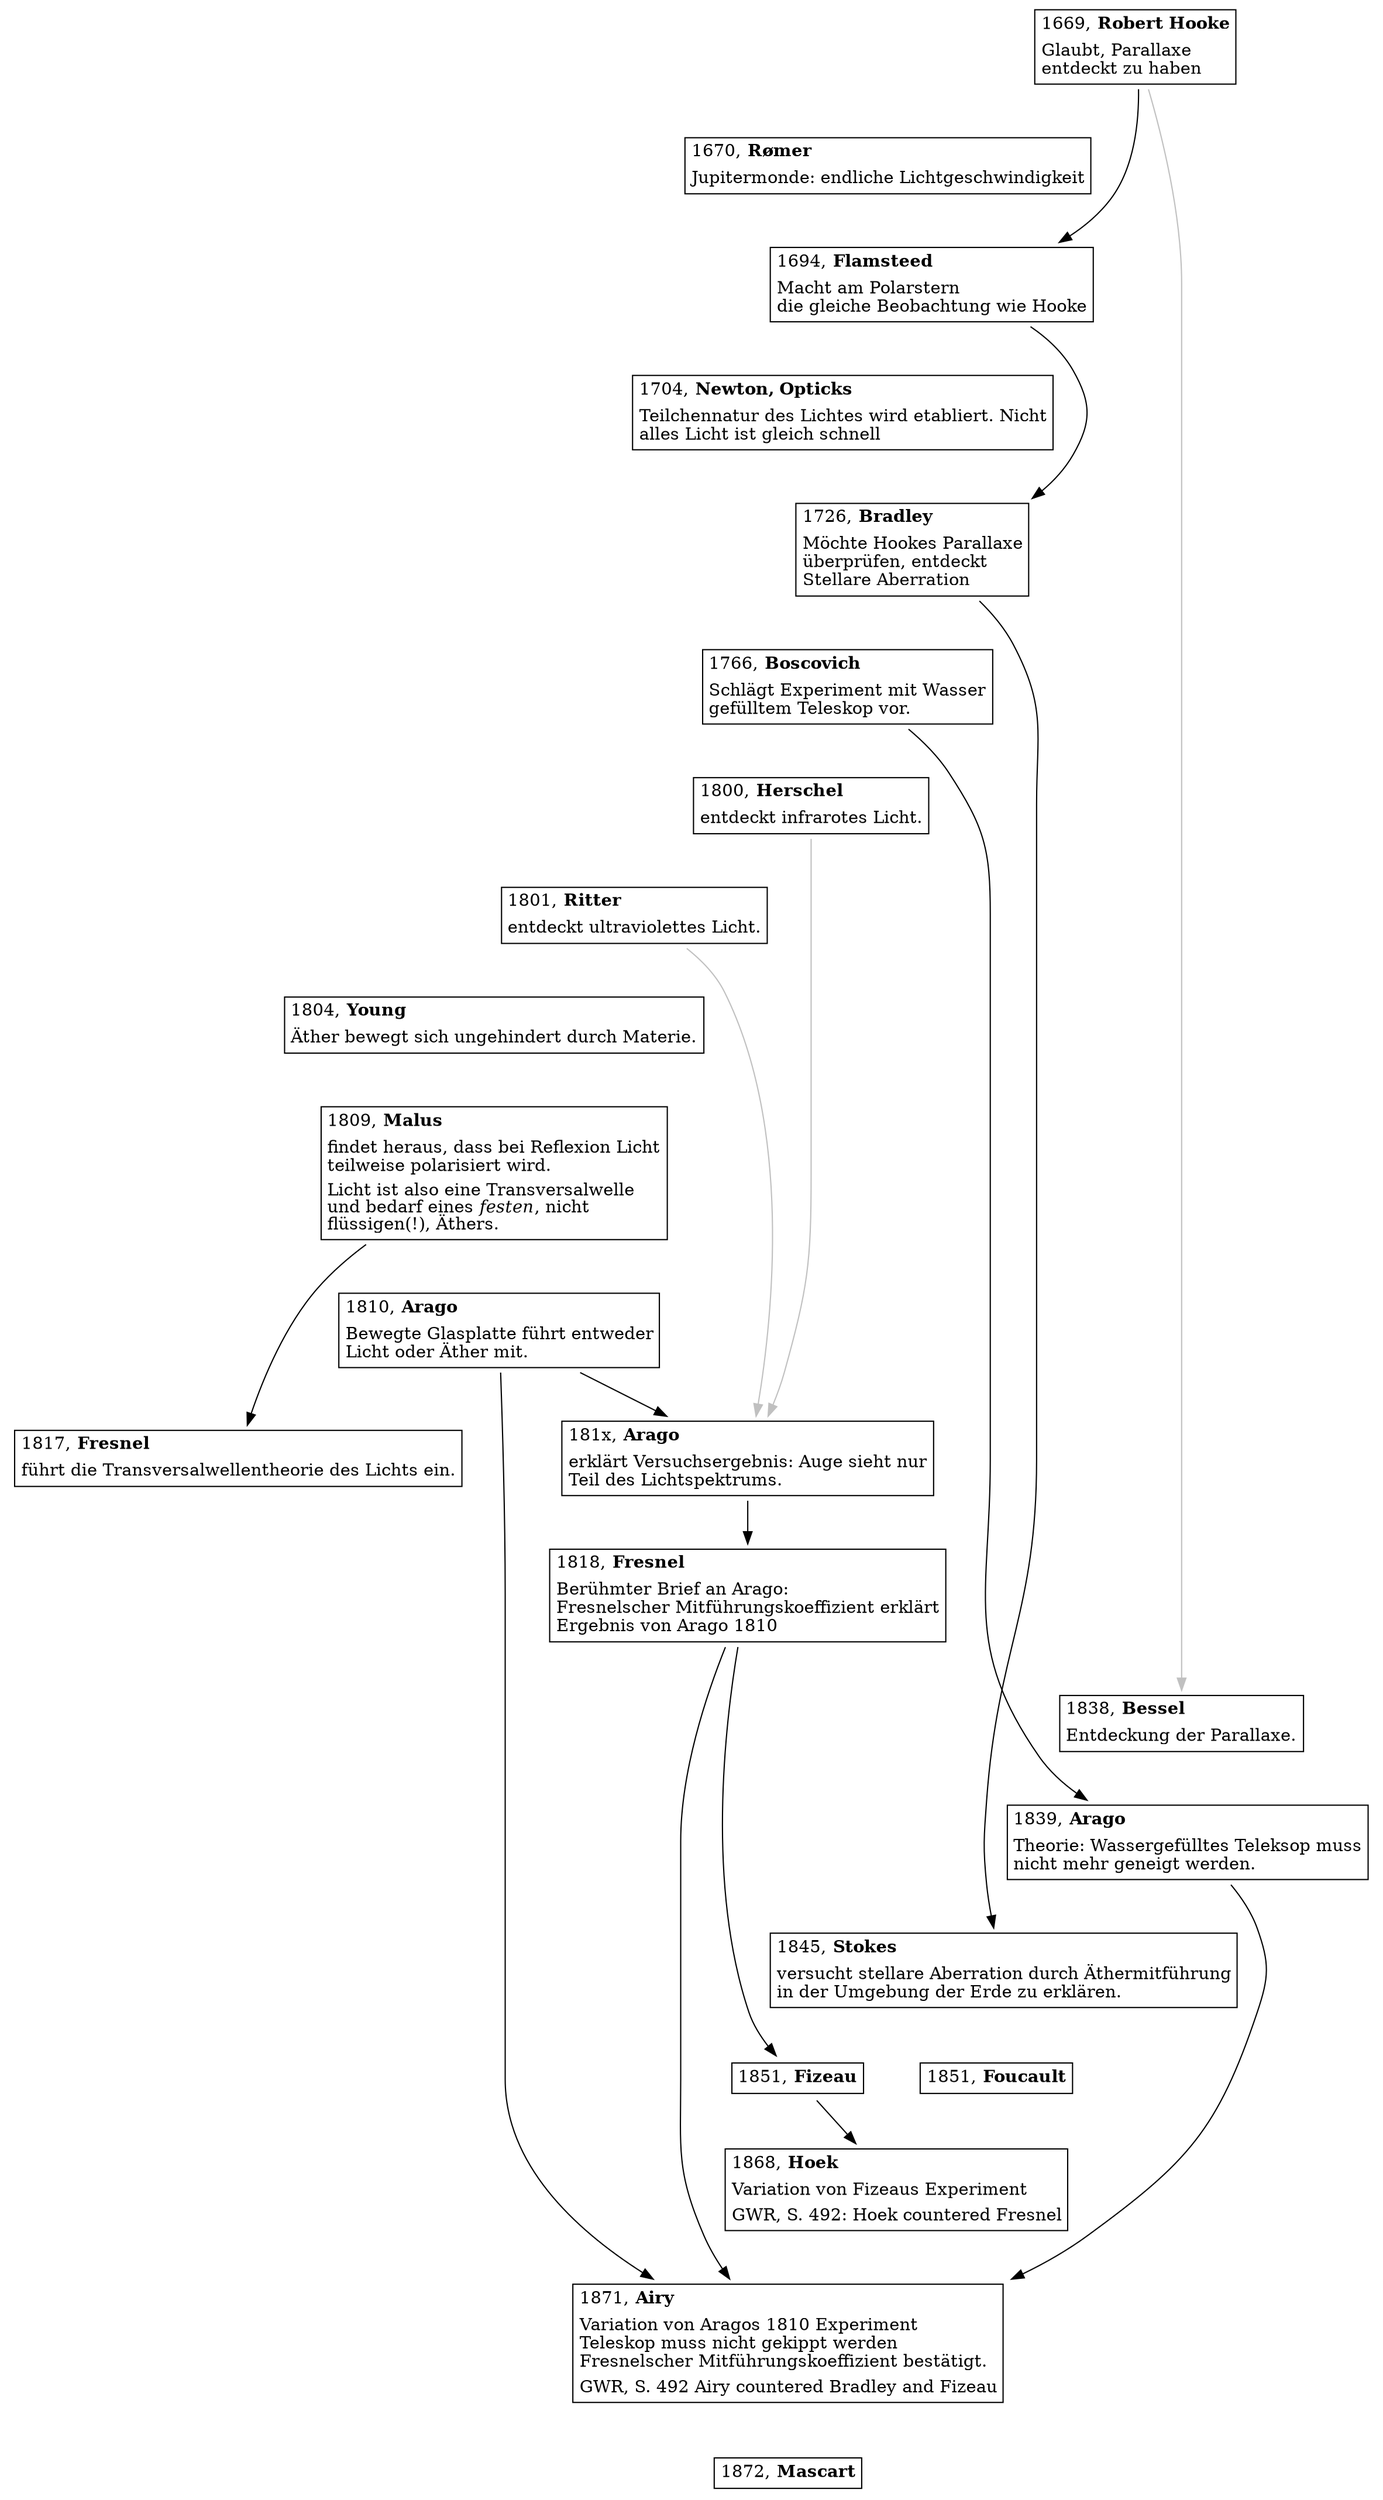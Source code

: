 digraph A {

  node [shape=plaintext];

  
   j_1669_Hooke [
     label = <
       <table border="1" cellborder="0">
       <tr><td align="left">1669, <b>Robert Hooke</b></td></tr>
       <tr><td align="left">Glaubt, Parallaxe<br align="left"/>entdeckt zu haben</td></tr>
       </table>
     >
   ];

   j_1670_Roemer [
     label = <
       <table border="1" cellborder="0">
       <tr><td align="left">1670, <b>Rømer</b></td></tr>
       <tr><td align="left">Jupitermonde: endliche Lichtgeschwindigkeit</td></tr>
       </table>
     >
   ];

   j_1694_Flamsteed [
     label = <
       <table border="1" cellborder="0">
       <tr><td align="left">1694, <b>Flamsteed</b></td></tr>
       <tr><td align="left">Macht am Polarstern<br align="left"/>die gleiche Beobachtung wie Hooke<br align="left"/></td></tr>
       </table>
     >
   ];

   j_1704_Newton [
     label = <
       <table border="1" cellborder="0">
       <tr><td align="left">1704, <b>Newton, Opticks</b></td></tr>
       <tr><td align="left">Teilchennatur des Lichtes wird etabliert. Nicht<br align="left"/>alles Licht ist gleich schnell<br align="left"/></td></tr>
       </table>
     >
   ];

   j_1726_Bradley [
     label = <
       <table border="1" cellborder="0">
       <tr><td align="left">1726, <b>Bradley</b></td></tr>
       <tr><td align="left">Möchte Hookes Parallaxe<br align="left"/>überprüfen, entdeckt<br align="left"/>Stellare Aberration<br align="left"/></td></tr>
       </table>
     >
   ];

   j_1766_Boscovitch [
     label = <
       <table border="1" cellborder="0">
       <tr><td align="left">1766, <b>Boscovich</b></td></tr>
       <tr><td align="left">Schlägt Experiment mit Wasser<br align="left"/>gefülltem Teleskop vor.<br align="left"/></td></tr>
       </table>
     >
   ];

   j_1800_Herschel [
     label = <
       <table border="1" cellborder="0">
       <tr><td align="left">1800, <b>Herschel</b></td></tr>
       <tr><td align="left">entdeckt infrarotes Licht.</td></tr>
       </table>
     >
   ];

   j_1801_Ritter [
     label = <
       <table border="1" cellborder="0">
       <tr><td align="left">1801, <b>Ritter</b></td></tr>
       <tr><td align="left">entdeckt ultraviolettes Licht.</td></tr>
       </table>
     >
   ];

   j_1804_Young [
     label = <
       <table border="1" cellborder="0">
       <tr><td align="left">1804, <b>Young</b></td></tr>
       <tr><td align="left">Äther bewegt sich ungehindert durch Materie.</td></tr>
       </table>
     >
   ];

   j_1809_Malus [
     label = <
       <table border="1" cellborder="0">
       <tr><td align="left">1809, <b>Malus</b></td></tr>
       <tr><td align="left">findet heraus, dass bei Reflexion Licht<br align="left"/>teilweise polarisiert wird.<br align="left"/></td></tr>
       <tr><td align="left">Licht ist also eine Transversalwelle<br align="left"/>und bedarf eines <i>festen</i>, nicht<br align="left"/>flüssigen(!), Äthers.<br align="left"/></td></tr>
       </table>
     >
   ];

   j_1810_Arago [
     label = <
       <table border="1" cellborder="0">
       <tr><td align="left">1810, <b>Arago</b></td></tr>
       <tr><td align="left">Bewegte Glasplatte führt entweder<br align="left"/>Licht oder Äther mit.<br align="left"/></td></tr>
       </table>
     >
   ];

   j_181x_Arago [
     label = <
       <table border="1" cellborder="0">
       <tr><td align="left">181x, <b>Arago</b></td></tr>
       <tr><td align="left">erklärt Versuchsergebnis: Auge sieht nur<br align="left"/>Teil des Lichtspektrums.<br align="left"/></td></tr>
       </table>
     >
   ];
   j_1800_Herschel -> j_181x_Arago [color=grey];
   j_1801_Ritter   -> j_181x_Arago [color=grey];
   j_1810_Arago    -> j_181x_Arago;

   j_1817_Fresnel [
     label = <
       <table border="1" cellborder="0">
       <tr><td align="left">1817, <b>Fresnel</b></td></tr>
       <tr><td align="left">führt die Transversalwellentheorie des Lichts ein.</td></tr>
       </table>
     >
   ];

   j_1818_Fresnel [
     label = <
       <table border="1" cellborder="0">
       <tr><td align="left">1818, <b>Fresnel</b></td></tr>
       <tr><td align="left">Berühmter Brief an Arago:<br align="left"/>Fresnelscher Mitführungskoeffizient erklärt<br align="left"/>Ergebnis von Arago 1810<br align="left"/></td></tr>
       </table>
     >
   ];
   j_181x_Arago -> j_1818_Fresnel;

   j_1838_Bessel [
     label = <
       <table border="1" cellborder="0">
       <tr><td align="left">1838, <b>Bessel</b></td></tr>
       <tr><td align="left">Entdeckung der Parallaxe.</td></tr>
       </table>
     >
   ];

   j_1839_Arago [
     label = <
       <table border="1" cellborder="0">
       <tr><td align="left">1839, <b>Arago</b></td></tr>
       <tr><td align="left">Theorie: Wassergefülltes Teleksop muss<br align="left"/>nicht mehr geneigt werden.<br align="left"/></td></tr>
       </table>
     >
   ];

   j_1845_Stokes [
     label = <
       <table border="1" cellborder="0">
       <tr><td align="left">1845, <b>Stokes</b></td></tr>
       <tr><td align="left">versucht stellare Aberration durch Äthermitführung<br align="left"/>in der Umgebung der Erde zu erklären.<br align="left"/></td></tr>
       </table>
     >
   ];

   j_1851_Fizeau [
     label = <
       <table border="1" cellborder="0">
       <tr><td align="left">1851, <b>Fizeau</b></td></tr>
       </table>
     >
   ];

   j_1851_Foucault [
     label = <
       <table border="1" cellborder="0">
       <tr><td align="left">1851, <b>Foucault</b></td></tr>
       </table>
     >
   ];


   {rank=same j_1851_Fizeau j_1851_Foucault}

   j_1868_Hoek [
     label = <
       <table border="1" cellborder="0">
       <tr><td align="left">1868, <b>Hoek</b></td></tr>
       <tr><td align="left">Variation von Fizeaus Experiment</td></tr>
       <tr><td align="left">GWR, S. 492: Hoek countered Fresnel</td></tr>
       </table>
     >
   ];

   j_1871_Airy [
     label = <
       <table border="1" cellborder="0">
       <tr><td align="left">1871, <b>Airy</b></td></tr>
       <tr><td align="left">Variation von Aragos 1810 Experiment<br align="left"/>Teleskop muss nicht gekippt werden<br align="left"/>Fresnelscher Mitführungskoeffizient bestätigt.<br align="left"/></td></tr>
       <tr><td align="left">GWR, S. 492 Airy countered Bradley and Fizeau</td></tr>
       </table>
     >
   ];

   j_1872_Mascart [
     label = <
       <table border="1" cellborder="0">
       <tr><td align="left">1872, <b>Mascart</b></td></tr>
       </table>
     >
   ];

   j_1669_Hooke -> j_1694_Flamsteed-> j_1726_Bradley;

   j_1726_Bradley -> j_1845_Stokes;

   j_1669_Hooke -> j_1838_Bessel [color=grey];

   j_1810_Arago -> j_1871_Airy;
   j_1818_Fresnel -> j_1851_Fizeau -> j_1868_Hoek;


   j_1766_Boscovitch-> j_1839_Arago -> j_1871_Airy;

   j_1809_Malus -> j_1817_Fresnel;

   j_1818_Fresnel -> j_1871_Airy;


   j_1669_Hooke -> j_1670_Roemer -> j_1694_Flamsteed -> j_1704_Newton -> j_1726_Bradley -> j_1766_Boscovitch -> j_1800_Herschel -> j_1801_Ritter -> j_1804_Young -> j_1809_Malus ->
   j_1810_Arago-> j_1817_Fresnel -> j_1818_Fresnel -> j_1838_Bessel -> j_1839_Arago -> j_1845_Stokes -> j_1851_Foucault -> j_1868_Hoek -> j_1871_Airy ->
   j_1872_Mascart [style=invisible arrowhead=none];



}
